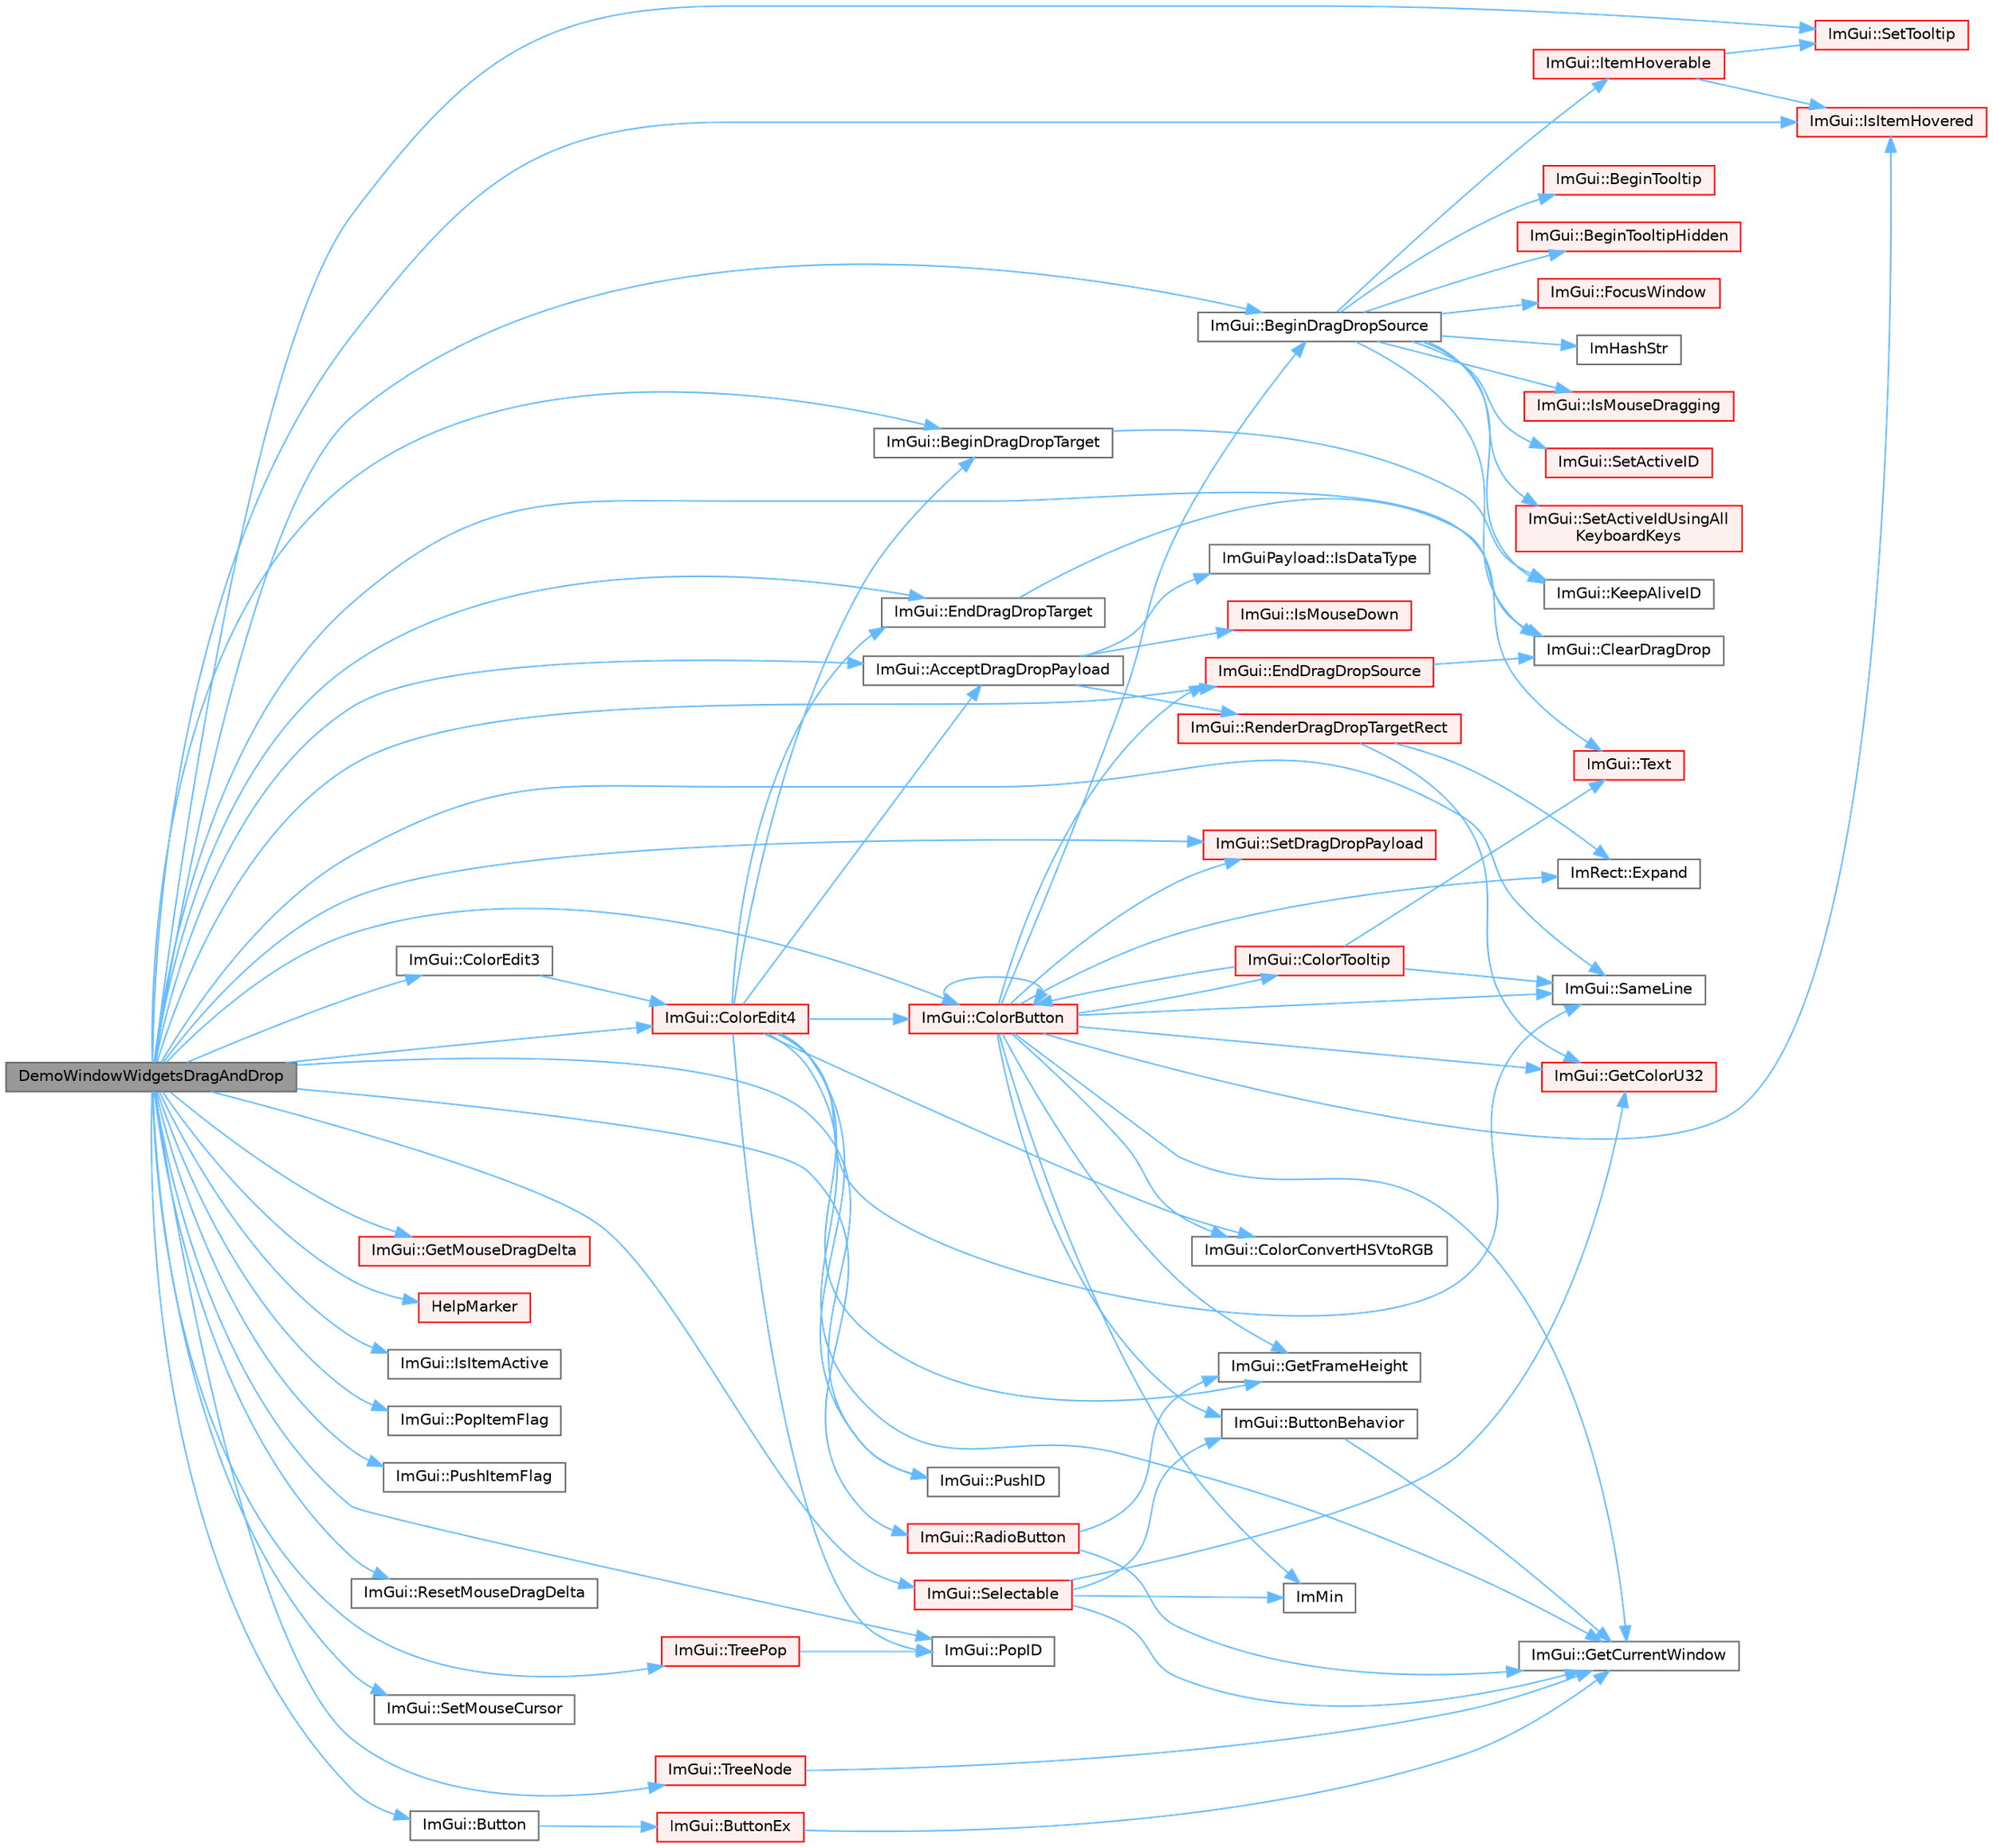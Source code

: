 digraph "DemoWindowWidgetsDragAndDrop"
{
 // LATEX_PDF_SIZE
  bgcolor="transparent";
  edge [fontname=Helvetica,fontsize=10,labelfontname=Helvetica,labelfontsize=10];
  node [fontname=Helvetica,fontsize=10,shape=box,height=0.2,width=0.4];
  rankdir="LR";
  Node1 [id="Node000001",label="DemoWindowWidgetsDragAndDrop",height=0.2,width=0.4,color="gray40", fillcolor="grey60", style="filled", fontcolor="black",tooltip=" "];
  Node1 -> Node2 [id="edge1_Node000001_Node000002",color="steelblue1",style="solid",tooltip=" "];
  Node2 [id="Node000002",label="ImGui::AcceptDragDropPayload",height=0.2,width=0.4,color="grey40", fillcolor="white", style="filled",URL="$namespace_im_gui.html#a5e0dac39e249bf50e2ae96dc4a97cb18",tooltip=" "];
  Node2 -> Node3 [id="edge2_Node000002_Node000003",color="steelblue1",style="solid",tooltip=" "];
  Node3 [id="Node000003",label="ImGuiPayload::IsDataType",height=0.2,width=0.4,color="grey40", fillcolor="white", style="filled",URL="$struct_im_gui_payload.html#a7864aeb80bc28683748d015562eead4d",tooltip=" "];
  Node2 -> Node4 [id="edge3_Node000002_Node000004",color="steelblue1",style="solid",tooltip=" "];
  Node4 [id="Node000004",label="ImGui::IsMouseDown",height=0.2,width=0.4,color="red", fillcolor="#FFF0F0", style="filled",URL="$namespace_im_gui.html#aed7dae248aa865bf06c1d60c0e809537",tooltip=" "];
  Node2 -> Node13 [id="edge4_Node000002_Node000013",color="steelblue1",style="solid",tooltip=" "];
  Node13 [id="Node000013",label="ImGui::RenderDragDropTargetRect",height=0.2,width=0.4,color="red", fillcolor="#FFF0F0", style="filled",URL="$namespace_im_gui.html#a243a62fece1096c59442bba21f0aa736",tooltip=" "];
  Node13 -> Node18 [id="edge5_Node000013_Node000018",color="steelblue1",style="solid",tooltip=" "];
  Node18 [id="Node000018",label="ImRect::Expand",height=0.2,width=0.4,color="grey40", fillcolor="white", style="filled",URL="$struct_im_rect.html#af33a7424c3341d08acd69da30c27c753",tooltip=" "];
  Node13 -> Node19 [id="edge6_Node000013_Node000019",color="steelblue1",style="solid",tooltip=" "];
  Node19 [id="Node000019",label="ImGui::GetColorU32",height=0.2,width=0.4,color="red", fillcolor="#FFF0F0", style="filled",URL="$namespace_im_gui.html#a0de2d9bd347d9866511eb8d014e62556",tooltip=" "];
  Node1 -> Node21 [id="edge7_Node000001_Node000021",color="steelblue1",style="solid",tooltip=" "];
  Node21 [id="Node000021",label="ImGui::BeginDragDropSource",height=0.2,width=0.4,color="grey40", fillcolor="white", style="filled",URL="$namespace_im_gui.html#ac2609b0f034d3bcd8d70d26df8694eaa",tooltip=" "];
  Node21 -> Node22 [id="edge8_Node000021_Node000022",color="steelblue1",style="solid",tooltip=" "];
  Node22 [id="Node000022",label="ImGui::BeginTooltip",height=0.2,width=0.4,color="red", fillcolor="#FFF0F0", style="filled",URL="$namespace_im_gui.html#a0609fbb218702a720c383c87d0c545a2",tooltip=" "];
  Node21 -> Node514 [id="edge9_Node000021_Node000514",color="steelblue1",style="solid",tooltip=" "];
  Node514 [id="Node000514",label="ImGui::BeginTooltipHidden",height=0.2,width=0.4,color="red", fillcolor="#FFF0F0", style="filled",URL="$namespace_im_gui.html#a2c44a13b5e210dbfc7de98024c25db8e",tooltip=" "];
  Node21 -> Node41 [id="edge10_Node000021_Node000041",color="steelblue1",style="solid",tooltip=" "];
  Node41 [id="Node000041",label="ImGui::ClearDragDrop",height=0.2,width=0.4,color="grey40", fillcolor="white", style="filled",URL="$namespace_im_gui.html#adae8f94649956a2a717c00dbf81a5df9",tooltip=" "];
  Node21 -> Node145 [id="edge11_Node000021_Node000145",color="steelblue1",style="solid",tooltip=" "];
  Node145 [id="Node000145",label="ImGui::FocusWindow",height=0.2,width=0.4,color="red", fillcolor="#FFF0F0", style="filled",URL="$namespace_im_gui.html#a27aa6f2f3aa11778c6d023b1b223f262",tooltip=" "];
  Node21 -> Node236 [id="edge12_Node000021_Node000236",color="steelblue1",style="solid",tooltip=" "];
  Node236 [id="Node000236",label="ImHashStr",height=0.2,width=0.4,color="grey40", fillcolor="white", style="filled",URL="$imgui_8cpp.html#ab6659b5d67f7a3369e099ce890e12223",tooltip=" "];
  Node21 -> Node477 [id="edge13_Node000021_Node000477",color="steelblue1",style="solid",tooltip=" "];
  Node477 [id="Node000477",label="ImGui::IsMouseDragging",height=0.2,width=0.4,color="red", fillcolor="#FFF0F0", style="filled",URL="$namespace_im_gui.html#a0fc57160c83b9f2707fa762f8ac2f8ba",tooltip=" "];
  Node21 -> Node319 [id="edge14_Node000021_Node000319",color="steelblue1",style="solid",tooltip=" "];
  Node319 [id="Node000319",label="ImGui::ItemHoverable",height=0.2,width=0.4,color="red", fillcolor="#FFF0F0", style="filled",URL="$namespace_im_gui.html#a1d7304e335dbe35c4d97b67854111ed2",tooltip=" "];
  Node319 -> Node273 [id="edge15_Node000319_Node000273",color="steelblue1",style="solid",tooltip=" "];
  Node273 [id="Node000273",label="ImGui::IsItemHovered",height=0.2,width=0.4,color="red", fillcolor="#FFF0F0", style="filled",URL="$namespace_im_gui.html#ac9a400eff3a9561d95e80486c52a660b",tooltip=" "];
  Node319 -> Node324 [id="edge16_Node000319_Node000324",color="steelblue1",style="solid",tooltip=" "];
  Node324 [id="Node000324",label="ImGui::SetTooltip",height=0.2,width=0.4,color="red", fillcolor="#FFF0F0", style="filled",URL="$namespace_im_gui.html#a313073fa01b8a9791f241ef93091ce92",tooltip=" "];
  Node21 -> Node95 [id="edge17_Node000021_Node000095",color="steelblue1",style="solid",tooltip=" "];
  Node95 [id="Node000095",label="ImGui::KeepAliveID",height=0.2,width=0.4,color="grey40", fillcolor="white", style="filled",URL="$namespace_im_gui.html#a85a245c78a9f7c351636bdad6e60c488",tooltip=" "];
  Node21 -> Node151 [id="edge18_Node000021_Node000151",color="steelblue1",style="solid",tooltip=" "];
  Node151 [id="Node000151",label="ImGui::SetActiveID",height=0.2,width=0.4,color="red", fillcolor="#FFF0F0", style="filled",URL="$namespace_im_gui.html#a27b8ace13a8c421ee8405f0cbebe4ead",tooltip=" "];
  Node21 -> Node488 [id="edge19_Node000021_Node000488",color="steelblue1",style="solid",tooltip=" "];
  Node488 [id="Node000488",label="ImGui::SetActiveIdUsingAll\lKeyboardKeys",height=0.2,width=0.4,color="red", fillcolor="#FFF0F0", style="filled",URL="$namespace_im_gui.html#a5e5b2b1969b119d6932116f28fbd4d53",tooltip=" "];
  Node1 -> Node515 [id="edge20_Node000001_Node000515",color="steelblue1",style="solid",tooltip=" "];
  Node515 [id="Node000515",label="ImGui::BeginDragDropTarget",height=0.2,width=0.4,color="grey40", fillcolor="white", style="filled",URL="$namespace_im_gui.html#ac42384c3181406bbd0f3f4f77a73c7ed",tooltip=" "];
  Node515 -> Node95 [id="edge21_Node000515_Node000095",color="steelblue1",style="solid",tooltip=" "];
  Node1 -> Node516 [id="edge22_Node000001_Node000516",color="steelblue1",style="solid",tooltip=" "];
  Node516 [id="Node000516",label="ImGui::Button",height=0.2,width=0.4,color="grey40", fillcolor="white", style="filled",URL="$namespace_im_gui.html#a38094c568ce398db5a3abb9d3ac92030",tooltip=" "];
  Node516 -> Node517 [id="edge23_Node000516_Node000517",color="steelblue1",style="solid",tooltip=" "];
  Node517 [id="Node000517",label="ImGui::ButtonEx",height=0.2,width=0.4,color="red", fillcolor="#FFF0F0", style="filled",URL="$namespace_im_gui.html#ae479220c66b039874c6e4c9e9b22849f",tooltip=" "];
  Node517 -> Node46 [id="edge24_Node000517_Node000046",color="steelblue1",style="solid",tooltip=" "];
  Node46 [id="Node000046",label="ImGui::GetCurrentWindow",height=0.2,width=0.4,color="grey40", fillcolor="white", style="filled",URL="$namespace_im_gui.html#ac452417b5004ca16a814a72cff153526",tooltip=" "];
  Node1 -> Node519 [id="edge25_Node000001_Node000519",color="steelblue1",style="solid",tooltip=" "];
  Node519 [id="Node000519",label="ImGui::ColorButton",height=0.2,width=0.4,color="red", fillcolor="#FFF0F0", style="filled",URL="$namespace_im_gui.html#ae2d7c8f37726810753d71d480f0af7f0",tooltip=" "];
  Node519 -> Node21 [id="edge26_Node000519_Node000021",color="steelblue1",style="solid",tooltip=" "];
  Node519 -> Node45 [id="edge27_Node000519_Node000045",color="steelblue1",style="solid",tooltip=" "];
  Node45 [id="Node000045",label="ImGui::ButtonBehavior",height=0.2,width=0.4,color="grey40", fillcolor="white", style="filled",URL="$namespace_im_gui.html#a65a4f18b1bc8ce0f351687922089f374",tooltip=" "];
  Node45 -> Node46 [id="edge28_Node000045_Node000046",color="steelblue1",style="solid",tooltip=" "];
  Node519 -> Node519 [id="edge29_Node000519_Node000519",color="steelblue1",style="solid",tooltip=" "];
  Node519 -> Node520 [id="edge30_Node000519_Node000520",color="steelblue1",style="solid",tooltip=" "];
  Node520 [id="Node000520",label="ImGui::ColorConvertHSVtoRGB",height=0.2,width=0.4,color="grey40", fillcolor="white", style="filled",URL="$namespace_im_gui.html#a074427678b3e56378b7dcdefa4c8b5c7",tooltip=" "];
  Node519 -> Node521 [id="edge31_Node000519_Node000521",color="steelblue1",style="solid",tooltip=" "];
  Node521 [id="Node000521",label="ImGui::ColorTooltip",height=0.2,width=0.4,color="red", fillcolor="#FFF0F0", style="filled",URL="$namespace_im_gui.html#afad90b366b6471e3b13175c0ebeb26c8",tooltip=" "];
  Node521 -> Node519 [id="edge32_Node000521_Node000519",color="steelblue1",style="solid",tooltip=" "];
  Node521 -> Node143 [id="edge33_Node000521_Node000143",color="steelblue1",style="solid",tooltip=" "];
  Node143 [id="Node000143",label="ImGui::SameLine",height=0.2,width=0.4,color="grey40", fillcolor="white", style="filled",URL="$namespace_im_gui.html#addd433eb3aae59119e341e80db474f66",tooltip=" "];
  Node521 -> Node522 [id="edge34_Node000521_Node000522",color="steelblue1",style="solid",tooltip=" "];
  Node522 [id="Node000522",label="ImGui::Text",height=0.2,width=0.4,color="red", fillcolor="#FFF0F0", style="filled",URL="$namespace_im_gui.html#a9e7b83611fe441d54fad2effb4bf4965",tooltip=" "];
  Node519 -> Node40 [id="edge35_Node000519_Node000040",color="steelblue1",style="solid",tooltip=" "];
  Node40 [id="Node000040",label="ImGui::EndDragDropSource",height=0.2,width=0.4,color="red", fillcolor="#FFF0F0", style="filled",URL="$namespace_im_gui.html#a02f225fefff2a046038ed99ab20606da",tooltip=" "];
  Node40 -> Node41 [id="edge36_Node000040_Node000041",color="steelblue1",style="solid",tooltip=" "];
  Node519 -> Node18 [id="edge37_Node000519_Node000018",color="steelblue1",style="solid",tooltip=" "];
  Node519 -> Node19 [id="edge38_Node000519_Node000019",color="steelblue1",style="solid",tooltip=" "];
  Node519 -> Node46 [id="edge39_Node000519_Node000046",color="steelblue1",style="solid",tooltip=" "];
  Node519 -> Node210 [id="edge40_Node000519_Node000210",color="steelblue1",style="solid",tooltip=" "];
  Node210 [id="Node000210",label="ImGui::GetFrameHeight",height=0.2,width=0.4,color="grey40", fillcolor="white", style="filled",URL="$namespace_im_gui.html#ae560f17cf3262017cee888d1eb77f294",tooltip=" "];
  Node519 -> Node16 [id="edge41_Node000519_Node000016",color="steelblue1",style="solid",tooltip=" "];
  Node16 [id="Node000016",label="ImMin",height=0.2,width=0.4,color="grey40", fillcolor="white", style="filled",URL="$imgui__internal_8h.html#a7f9d7828066a9d61b5630adcdf4655d3",tooltip=" "];
  Node519 -> Node273 [id="edge42_Node000519_Node000273",color="steelblue1",style="solid",tooltip=" "];
  Node519 -> Node143 [id="edge43_Node000519_Node000143",color="steelblue1",style="solid",tooltip=" "];
  Node519 -> Node366 [id="edge44_Node000519_Node000366",color="steelblue1",style="solid",tooltip=" "];
  Node366 [id="Node000366",label="ImGui::SetDragDropPayload",height=0.2,width=0.4,color="red", fillcolor="#FFF0F0", style="filled",URL="$namespace_im_gui.html#a45f9694c878e79127c63d20d8955e07f",tooltip=" "];
  Node1 -> Node530 [id="edge45_Node000001_Node000530",color="steelblue1",style="solid",tooltip=" "];
  Node530 [id="Node000530",label="ImGui::ColorEdit3",height=0.2,width=0.4,color="grey40", fillcolor="white", style="filled",URL="$namespace_im_gui.html#a5afe76ba1c91f07363e40396e7df656e",tooltip=" "];
  Node530 -> Node531 [id="edge46_Node000530_Node000531",color="steelblue1",style="solid",tooltip=" "];
  Node531 [id="Node000531",label="ImGui::ColorEdit4",height=0.2,width=0.4,color="red", fillcolor="#FFF0F0", style="filled",URL="$namespace_im_gui.html#ac3f45e2aa0b1d591cc8a2cdf8b566a45",tooltip=" "];
  Node531 -> Node2 [id="edge47_Node000531_Node000002",color="steelblue1",style="solid",tooltip=" "];
  Node531 -> Node515 [id="edge48_Node000531_Node000515",color="steelblue1",style="solid",tooltip=" "];
  Node531 -> Node519 [id="edge49_Node000531_Node000519",color="steelblue1",style="solid",tooltip=" "];
  Node531 -> Node520 [id="edge50_Node000531_Node000520",color="steelblue1",style="solid",tooltip=" "];
  Node531 -> Node405 [id="edge51_Node000531_Node000405",color="steelblue1",style="solid",tooltip=" "];
  Node405 [id="Node000405",label="ImGui::EndDragDropTarget",height=0.2,width=0.4,color="grey40", fillcolor="white", style="filled",URL="$namespace_im_gui.html#ae8313266214728f86c2cb7cb30a30e89",tooltip=" "];
  Node405 -> Node41 [id="edge52_Node000405_Node000041",color="steelblue1",style="solid",tooltip=" "];
  Node531 -> Node46 [id="edge53_Node000531_Node000046",color="steelblue1",style="solid",tooltip=" "];
  Node531 -> Node210 [id="edge54_Node000531_Node000210",color="steelblue1",style="solid",tooltip=" "];
  Node531 -> Node52 [id="edge55_Node000531_Node000052",color="steelblue1",style="solid",tooltip=" "];
  Node52 [id="Node000052",label="ImGui::PopID",height=0.2,width=0.4,color="grey40", fillcolor="white", style="filled",URL="$namespace_im_gui.html#aba0b2d8f890a5d435ae43d0c4a2d4dd1",tooltip=" "];
  Node531 -> Node53 [id="edge56_Node000531_Node000053",color="steelblue1",style="solid",tooltip=" "];
  Node53 [id="Node000053",label="ImGui::PushID",height=0.2,width=0.4,color="grey40", fillcolor="white", style="filled",URL="$namespace_im_gui.html#a27a8533605dc5b8cabf161bf7715bbde",tooltip=" "];
  Node531 -> Node143 [id="edge57_Node000531_Node000143",color="steelblue1",style="solid",tooltip=" "];
  Node1 -> Node531 [id="edge58_Node000001_Node000531",color="steelblue1",style="solid",tooltip=" "];
  Node1 -> Node40 [id="edge59_Node000001_Node000040",color="steelblue1",style="solid",tooltip=" "];
  Node1 -> Node405 [id="edge60_Node000001_Node000405",color="steelblue1",style="solid",tooltip=" "];
  Node1 -> Node617 [id="edge61_Node000001_Node000617",color="steelblue1",style="solid",tooltip=" "];
  Node617 [id="Node000617",label="ImGui::GetMouseDragDelta",height=0.2,width=0.4,color="red", fillcolor="#FFF0F0", style="filled",URL="$namespace_im_gui.html#a242fd32eb24c2070977b0a86a720af6b",tooltip=" "];
  Node1 -> Node618 [id="edge62_Node000001_Node000618",color="steelblue1",style="solid",tooltip=" "];
  Node618 [id="Node000618",label="HelpMarker",height=0.2,width=0.4,color="red", fillcolor="#FFF0F0", style="filled",URL="$imgui__demo_8cpp.html#ae82388701c37c8cbb88a0304ca0f033b",tooltip=" "];
  Node1 -> Node491 [id="edge63_Node000001_Node000491",color="steelblue1",style="solid",tooltip=" "];
  Node491 [id="Node000491",label="ImGui::IsItemActive",height=0.2,width=0.4,color="grey40", fillcolor="white", style="filled",URL="$namespace_im_gui.html#a2d8ac4569456a8003e4dddd39caf771c",tooltip=" "];
  Node1 -> Node273 [id="edge64_Node000001_Node000273",color="steelblue1",style="solid",tooltip=" "];
  Node1 -> Node52 [id="edge65_Node000001_Node000052",color="steelblue1",style="solid",tooltip=" "];
  Node1 -> Node215 [id="edge66_Node000001_Node000215",color="steelblue1",style="solid",tooltip=" "];
  Node215 [id="Node000215",label="ImGui::PopItemFlag",height=0.2,width=0.4,color="grey40", fillcolor="white", style="filled",URL="$namespace_im_gui.html#aa93281155e1dd23715dbd384e91edc6b",tooltip=" "];
  Node1 -> Node53 [id="edge67_Node000001_Node000053",color="steelblue1",style="solid",tooltip=" "];
  Node1 -> Node217 [id="edge68_Node000001_Node000217",color="steelblue1",style="solid",tooltip=" "];
  Node217 [id="Node000217",label="ImGui::PushItemFlag",height=0.2,width=0.4,color="grey40", fillcolor="white", style="filled",URL="$namespace_im_gui.html#ac7301f6378333f6d17f47823eed9e00a",tooltip=" "];
  Node1 -> Node537 [id="edge69_Node000001_Node000537",color="steelblue1",style="solid",tooltip=" "];
  Node537 [id="Node000537",label="ImGui::RadioButton",height=0.2,width=0.4,color="red", fillcolor="#FFF0F0", style="filled",URL="$namespace_im_gui.html#a6b146763845cbad5a4144772279631bc",tooltip=" "];
  Node537 -> Node46 [id="edge70_Node000537_Node000046",color="steelblue1",style="solid",tooltip=" "];
  Node537 -> Node210 [id="edge71_Node000537_Node000210",color="steelblue1",style="solid",tooltip=" "];
  Node1 -> Node625 [id="edge72_Node000001_Node000625",color="steelblue1",style="solid",tooltip=" "];
  Node625 [id="Node000625",label="ImGui::ResetMouseDragDelta",height=0.2,width=0.4,color="grey40", fillcolor="white", style="filled",URL="$namespace_im_gui.html#a771c37d1bb71fb7f30632721618633b9",tooltip=" "];
  Node1 -> Node143 [id="edge73_Node000001_Node000143",color="steelblue1",style="solid",tooltip=" "];
  Node1 -> Node268 [id="edge74_Node000001_Node000268",color="steelblue1",style="solid",tooltip=" "];
  Node268 [id="Node000268",label="ImGui::Selectable",height=0.2,width=0.4,color="red", fillcolor="#FFF0F0", style="filled",URL="$namespace_im_gui.html#af98575238bda183a523df19fb447af60",tooltip=" "];
  Node268 -> Node45 [id="edge75_Node000268_Node000045",color="steelblue1",style="solid",tooltip=" "];
  Node268 -> Node19 [id="edge76_Node000268_Node000019",color="steelblue1",style="solid",tooltip=" "];
  Node268 -> Node46 [id="edge77_Node000268_Node000046",color="steelblue1",style="solid",tooltip=" "];
  Node268 -> Node16 [id="edge78_Node000268_Node000016",color="steelblue1",style="solid",tooltip=" "];
  Node1 -> Node366 [id="edge79_Node000001_Node000366",color="steelblue1",style="solid",tooltip=" "];
  Node1 -> Node135 [id="edge80_Node000001_Node000135",color="steelblue1",style="solid",tooltip=" "];
  Node135 [id="Node000135",label="ImGui::SetMouseCursor",height=0.2,width=0.4,color="grey40", fillcolor="white", style="filled",URL="$namespace_im_gui.html#aca3237fd4efa0af7fc6b4eff6494dfce",tooltip=" "];
  Node1 -> Node324 [id="edge81_Node000001_Node000324",color="steelblue1",style="solid",tooltip=" "];
  Node1 -> Node522 [id="edge82_Node000001_Node000522",color="steelblue1",style="solid",tooltip=" "];
  Node1 -> Node626 [id="edge83_Node000001_Node000626",color="steelblue1",style="solid",tooltip=" "];
  Node626 [id="Node000626",label="ImGui::TreeNode",height=0.2,width=0.4,color="red", fillcolor="#FFF0F0", style="filled",URL="$namespace_im_gui.html#a4dff507ce8bbe0da9556bb50b1e60d7f",tooltip=" "];
  Node626 -> Node46 [id="edge84_Node000626_Node000046",color="steelblue1",style="solid",tooltip=" "];
  Node1 -> Node357 [id="edge85_Node000001_Node000357",color="steelblue1",style="solid",tooltip=" "];
  Node357 [id="Node000357",label="ImGui::TreePop",height=0.2,width=0.4,color="red", fillcolor="#FFF0F0", style="filled",URL="$namespace_im_gui.html#a41ecf265e5f678c78fc9c30b3cf2077f",tooltip=" "];
  Node357 -> Node52 [id="edge86_Node000357_Node000052",color="steelblue1",style="solid",tooltip=" "];
}
